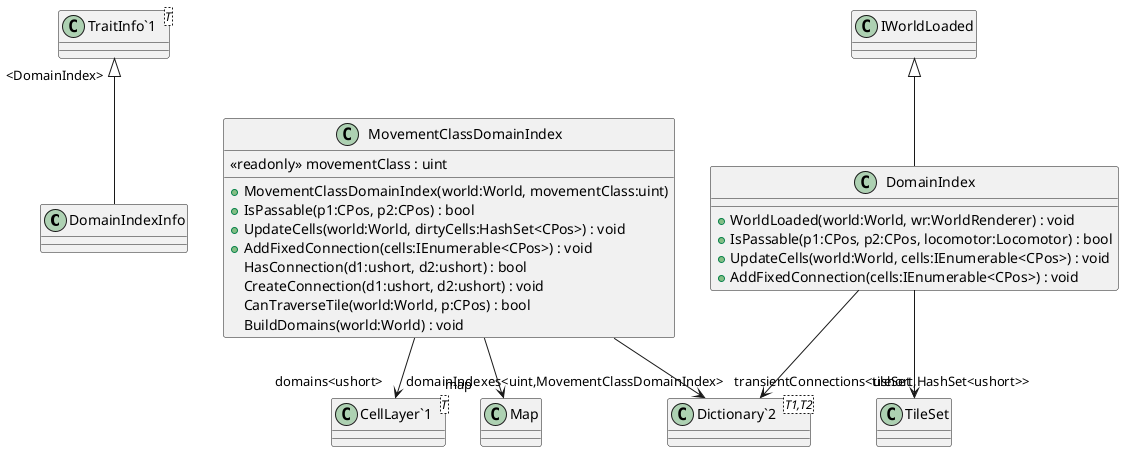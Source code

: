 @startuml
class DomainIndexInfo {
}
class DomainIndex {
    + WorldLoaded(world:World, wr:WorldRenderer) : void
    + IsPassable(p1:CPos, p2:CPos, locomotor:Locomotor) : bool
    + UpdateCells(world:World, cells:IEnumerable<CPos>) : void
    + AddFixedConnection(cells:IEnumerable<CPos>) : void
}
class MovementClassDomainIndex {
    <<readonly>> movementClass : uint
    + MovementClassDomainIndex(world:World, movementClass:uint)
    + IsPassable(p1:CPos, p2:CPos) : bool
    + UpdateCells(world:World, dirtyCells:HashSet<CPos>) : void
    + AddFixedConnection(cells:IEnumerable<CPos>) : void
    HasConnection(d1:ushort, d2:ushort) : bool
    CreateConnection(d1:ushort, d2:ushort) : void
    CanTraverseTile(world:World, p:CPos) : bool
    BuildDomains(world:World) : void
}
class "TraitInfo`1"<T> {
}
class "Dictionary`2"<T1,T2> {
}
class "CellLayer`1"<T> {
}
"TraitInfo`1" "<DomainIndex>" <|-- DomainIndexInfo
IWorldLoaded <|-- DomainIndex
DomainIndex --> "tileSet" TileSet
DomainIndex --> "domainIndexes<uint,MovementClassDomainIndex>" "Dictionary`2"
MovementClassDomainIndex --> "map" Map
MovementClassDomainIndex --> "domains<ushort>" "CellLayer`1"
MovementClassDomainIndex --> "transientConnections<ushort,HashSet<ushort>>" "Dictionary`2"
@enduml
